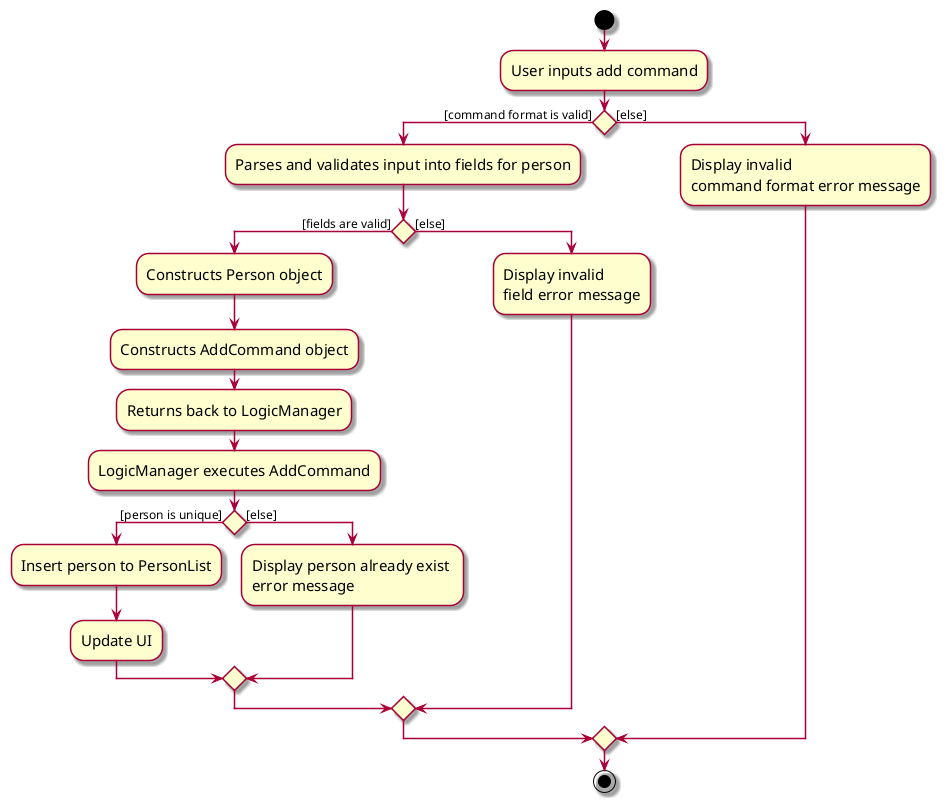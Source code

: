 @startuml
skin rose
skinparam ActivityFontSize 15
skinparam ArrowFontSize 12
start
:User inputs add command;

'Since the beta syntax does not support placing the condition outside the
'diamond we place it as the true branch instead.

if () then ([command format is valid])
    :Parses and validates input into fields for person;

    if () then ([fields are valid])
    :Constructs Person object;
    :Constructs AddCommand object;
    :Returns back to LogicManager;
    :LogicManager executes AddCommand;
    if () then ([person is unique])
    :Insert person to PersonList;
    :Update UI;
    else ([else])
    :Display person already exist \nerror message;
    endif
    else ([else])
    :Display invalid \nfield error message;
    endif
else ([else])
:Display invalid \ncommand format error message;




endif
stop
@enduml
